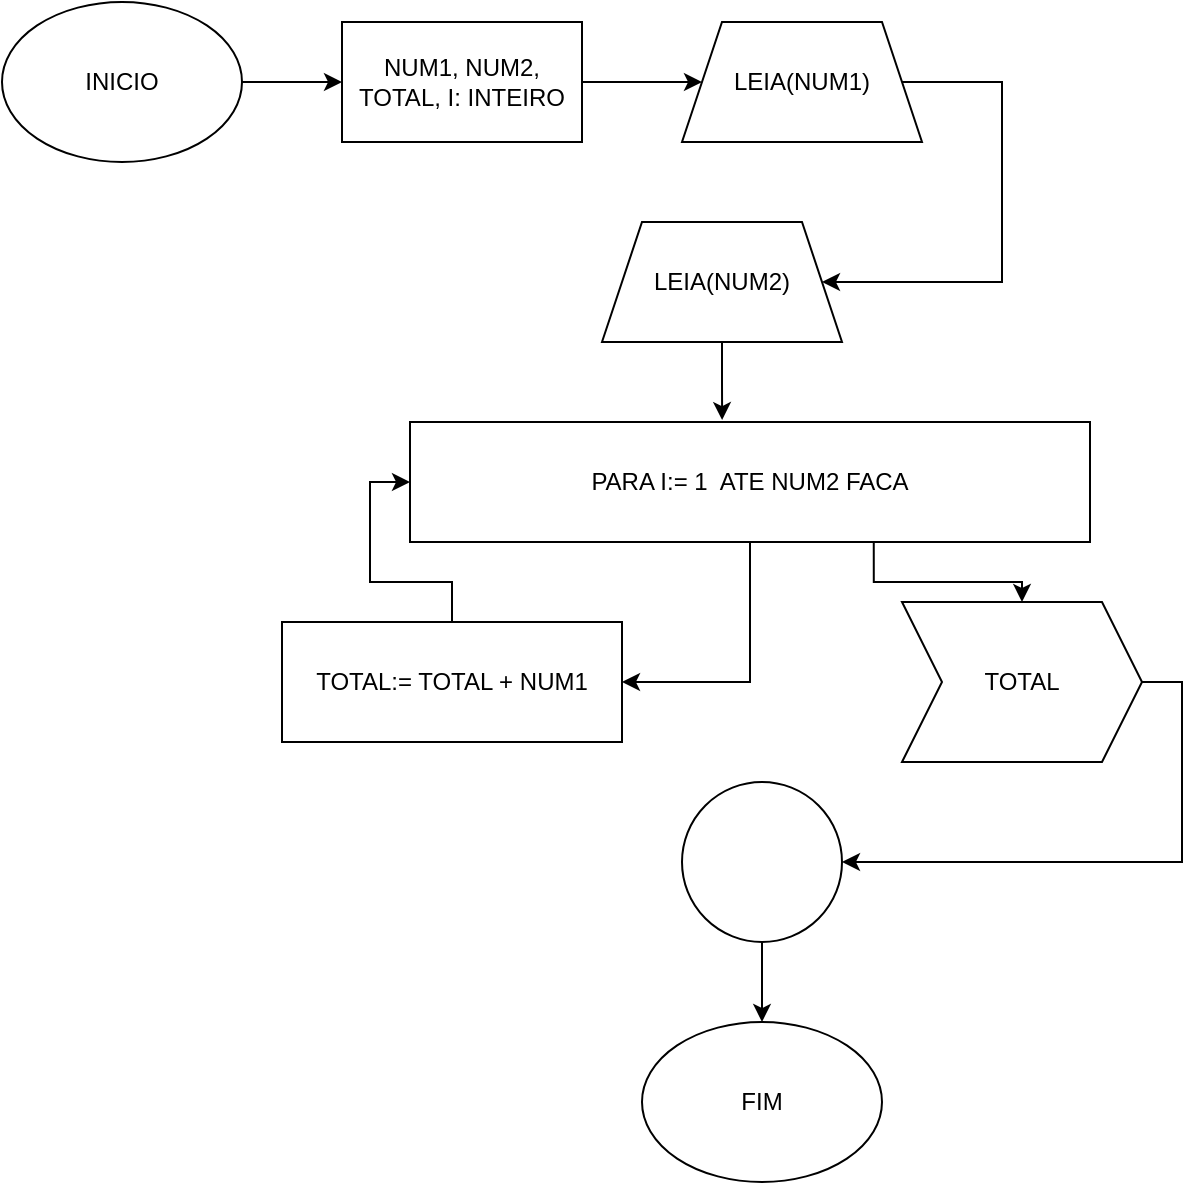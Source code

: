 <mxfile version="15.7.0" type="device"><diagram id="KSgutPvPs9o9M5DuiOUt" name="Page-1"><mxGraphModel dx="1185" dy="628" grid="1" gridSize="10" guides="1" tooltips="1" connect="1" arrows="1" fold="1" page="1" pageScale="1" pageWidth="827" pageHeight="1169" math="0" shadow="0"><root><mxCell id="0"/><mxCell id="1" parent="0"/><mxCell id="4ve6CKy4RY_z3-KJ5QMj-10" style="edgeStyle=orthogonalEdgeStyle;rounded=0;orthogonalLoop=1;jettySize=auto;html=1;entryX=0;entryY=0.5;entryDx=0;entryDy=0;" edge="1" parent="1" source="4ve6CKy4RY_z3-KJ5QMj-1" target="4ve6CKy4RY_z3-KJ5QMj-2"><mxGeometry relative="1" as="geometry"/></mxCell><mxCell id="4ve6CKy4RY_z3-KJ5QMj-1" value="INICIO" style="ellipse;whiteSpace=wrap;html=1;" vertex="1" parent="1"><mxGeometry x="40" y="30" width="120" height="80" as="geometry"/></mxCell><mxCell id="4ve6CKy4RY_z3-KJ5QMj-11" style="edgeStyle=orthogonalEdgeStyle;rounded=0;orthogonalLoop=1;jettySize=auto;html=1;entryX=0;entryY=0.5;entryDx=0;entryDy=0;" edge="1" parent="1" source="4ve6CKy4RY_z3-KJ5QMj-2" target="4ve6CKy4RY_z3-KJ5QMj-3"><mxGeometry relative="1" as="geometry"/></mxCell><mxCell id="4ve6CKy4RY_z3-KJ5QMj-2" value="NUM1, NUM2, TOTAL, I: INTEIRO" style="rounded=0;whiteSpace=wrap;html=1;" vertex="1" parent="1"><mxGeometry x="210" y="40" width="120" height="60" as="geometry"/></mxCell><mxCell id="4ve6CKy4RY_z3-KJ5QMj-12" style="edgeStyle=orthogonalEdgeStyle;rounded=0;orthogonalLoop=1;jettySize=auto;html=1;entryX=1;entryY=0.5;entryDx=0;entryDy=0;exitX=1;exitY=0.5;exitDx=0;exitDy=0;" edge="1" parent="1" source="4ve6CKy4RY_z3-KJ5QMj-3" target="4ve6CKy4RY_z3-KJ5QMj-4"><mxGeometry relative="1" as="geometry"><Array as="points"><mxPoint x="540" y="70"/><mxPoint x="540" y="170"/></Array></mxGeometry></mxCell><mxCell id="4ve6CKy4RY_z3-KJ5QMj-3" value="LEIA(NUM1)" style="shape=trapezoid;perimeter=trapezoidPerimeter;whiteSpace=wrap;html=1;fixedSize=1;" vertex="1" parent="1"><mxGeometry x="380" y="40" width="120" height="60" as="geometry"/></mxCell><mxCell id="4ve6CKy4RY_z3-KJ5QMj-14" style="edgeStyle=orthogonalEdgeStyle;rounded=0;orthogonalLoop=1;jettySize=auto;html=1;entryX=0.459;entryY=-0.016;entryDx=0;entryDy=0;entryPerimeter=0;" edge="1" parent="1" source="4ve6CKy4RY_z3-KJ5QMj-4" target="4ve6CKy4RY_z3-KJ5QMj-5"><mxGeometry relative="1" as="geometry"/></mxCell><mxCell id="4ve6CKy4RY_z3-KJ5QMj-4" value="LEIA(NUM2)" style="shape=trapezoid;perimeter=trapezoidPerimeter;whiteSpace=wrap;html=1;fixedSize=1;" vertex="1" parent="1"><mxGeometry x="340" y="140" width="120" height="60" as="geometry"/></mxCell><mxCell id="4ve6CKy4RY_z3-KJ5QMj-15" style="edgeStyle=orthogonalEdgeStyle;rounded=0;orthogonalLoop=1;jettySize=auto;html=1;entryX=1;entryY=0.5;entryDx=0;entryDy=0;" edge="1" parent="1" source="4ve6CKy4RY_z3-KJ5QMj-5" target="4ve6CKy4RY_z3-KJ5QMj-6"><mxGeometry relative="1" as="geometry"/></mxCell><mxCell id="4ve6CKy4RY_z3-KJ5QMj-17" style="edgeStyle=orthogonalEdgeStyle;rounded=0;orthogonalLoop=1;jettySize=auto;html=1;exitX=0.682;exitY=0.992;exitDx=0;exitDy=0;exitPerimeter=0;" edge="1" parent="1" source="4ve6CKy4RY_z3-KJ5QMj-5" target="4ve6CKy4RY_z3-KJ5QMj-7"><mxGeometry relative="1" as="geometry"/></mxCell><mxCell id="4ve6CKy4RY_z3-KJ5QMj-5" value="PARA I:= 1&amp;nbsp; ATE NUM2 FACA" style="rounded=0;whiteSpace=wrap;html=1;" vertex="1" parent="1"><mxGeometry x="244" y="240" width="340" height="60" as="geometry"/></mxCell><mxCell id="4ve6CKy4RY_z3-KJ5QMj-16" style="edgeStyle=orthogonalEdgeStyle;rounded=0;orthogonalLoop=1;jettySize=auto;html=1;entryX=0;entryY=0.5;entryDx=0;entryDy=0;" edge="1" parent="1" source="4ve6CKy4RY_z3-KJ5QMj-6" target="4ve6CKy4RY_z3-KJ5QMj-5"><mxGeometry relative="1" as="geometry"/></mxCell><mxCell id="4ve6CKy4RY_z3-KJ5QMj-6" value="TOTAL:= TOTAL + NUM1" style="rounded=0;whiteSpace=wrap;html=1;" vertex="1" parent="1"><mxGeometry x="180" y="340" width="170" height="60" as="geometry"/></mxCell><mxCell id="4ve6CKy4RY_z3-KJ5QMj-18" style="edgeStyle=orthogonalEdgeStyle;rounded=0;orthogonalLoop=1;jettySize=auto;html=1;entryX=1;entryY=0.5;entryDx=0;entryDy=0;exitX=1;exitY=0.5;exitDx=0;exitDy=0;" edge="1" parent="1" source="4ve6CKy4RY_z3-KJ5QMj-7" target="4ve6CKy4RY_z3-KJ5QMj-8"><mxGeometry relative="1" as="geometry"/></mxCell><mxCell id="4ve6CKy4RY_z3-KJ5QMj-7" value="TOTAL" style="shape=step;perimeter=stepPerimeter;whiteSpace=wrap;html=1;fixedSize=1;" vertex="1" parent="1"><mxGeometry x="490" y="330" width="120" height="80" as="geometry"/></mxCell><mxCell id="4ve6CKy4RY_z3-KJ5QMj-19" style="edgeStyle=orthogonalEdgeStyle;rounded=0;orthogonalLoop=1;jettySize=auto;html=1;entryX=0.5;entryY=0;entryDx=0;entryDy=0;" edge="1" parent="1" source="4ve6CKy4RY_z3-KJ5QMj-8" target="4ve6CKy4RY_z3-KJ5QMj-9"><mxGeometry relative="1" as="geometry"/></mxCell><mxCell id="4ve6CKy4RY_z3-KJ5QMj-8" value="" style="ellipse;whiteSpace=wrap;html=1;aspect=fixed;" vertex="1" parent="1"><mxGeometry x="380" y="420" width="80" height="80" as="geometry"/></mxCell><mxCell id="4ve6CKy4RY_z3-KJ5QMj-9" value="FIM" style="ellipse;whiteSpace=wrap;html=1;" vertex="1" parent="1"><mxGeometry x="360" y="540" width="120" height="80" as="geometry"/></mxCell></root></mxGraphModel></diagram></mxfile>